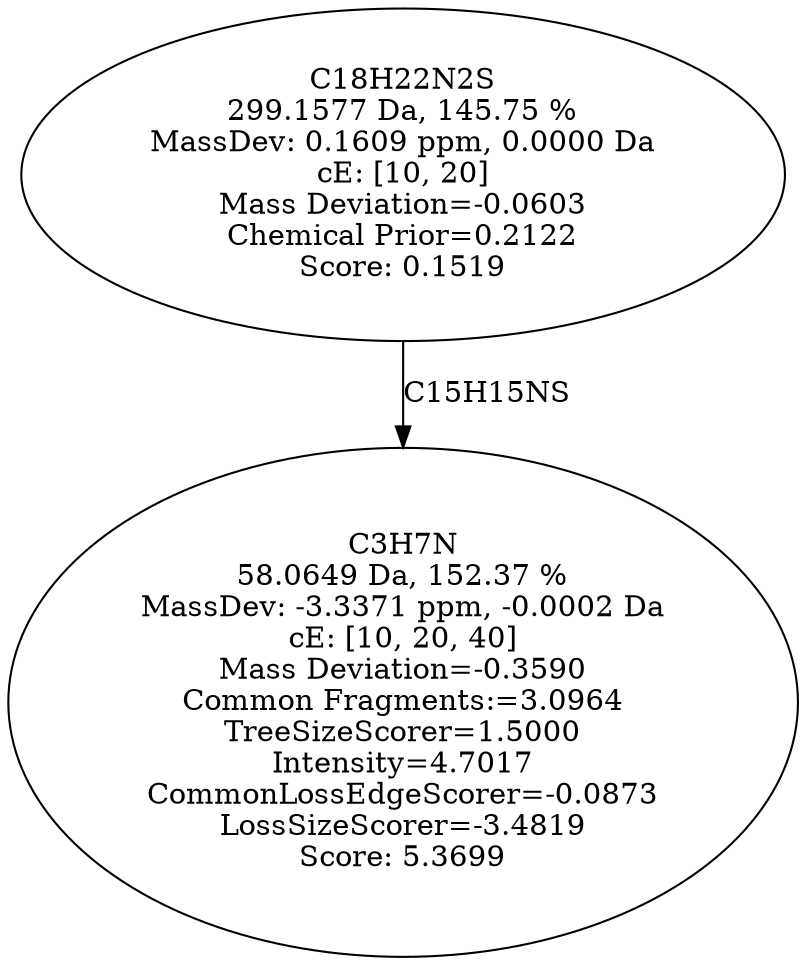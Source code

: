 strict digraph {
v1 [label="C3H7N\n58.0649 Da, 152.37 %\nMassDev: -3.3371 ppm, -0.0002 Da\ncE: [10, 20, 40]\nMass Deviation=-0.3590\nCommon Fragments:=3.0964\nTreeSizeScorer=1.5000\nIntensity=4.7017\nCommonLossEdgeScorer=-0.0873\nLossSizeScorer=-3.4819\nScore: 5.3699"];
v2 [label="C18H22N2S\n299.1577 Da, 145.75 %\nMassDev: 0.1609 ppm, 0.0000 Da\ncE: [10, 20]\nMass Deviation=-0.0603\nChemical Prior=0.2122\nScore: 0.1519"];
v2 -> v1 [label="C15H15NS"];
}